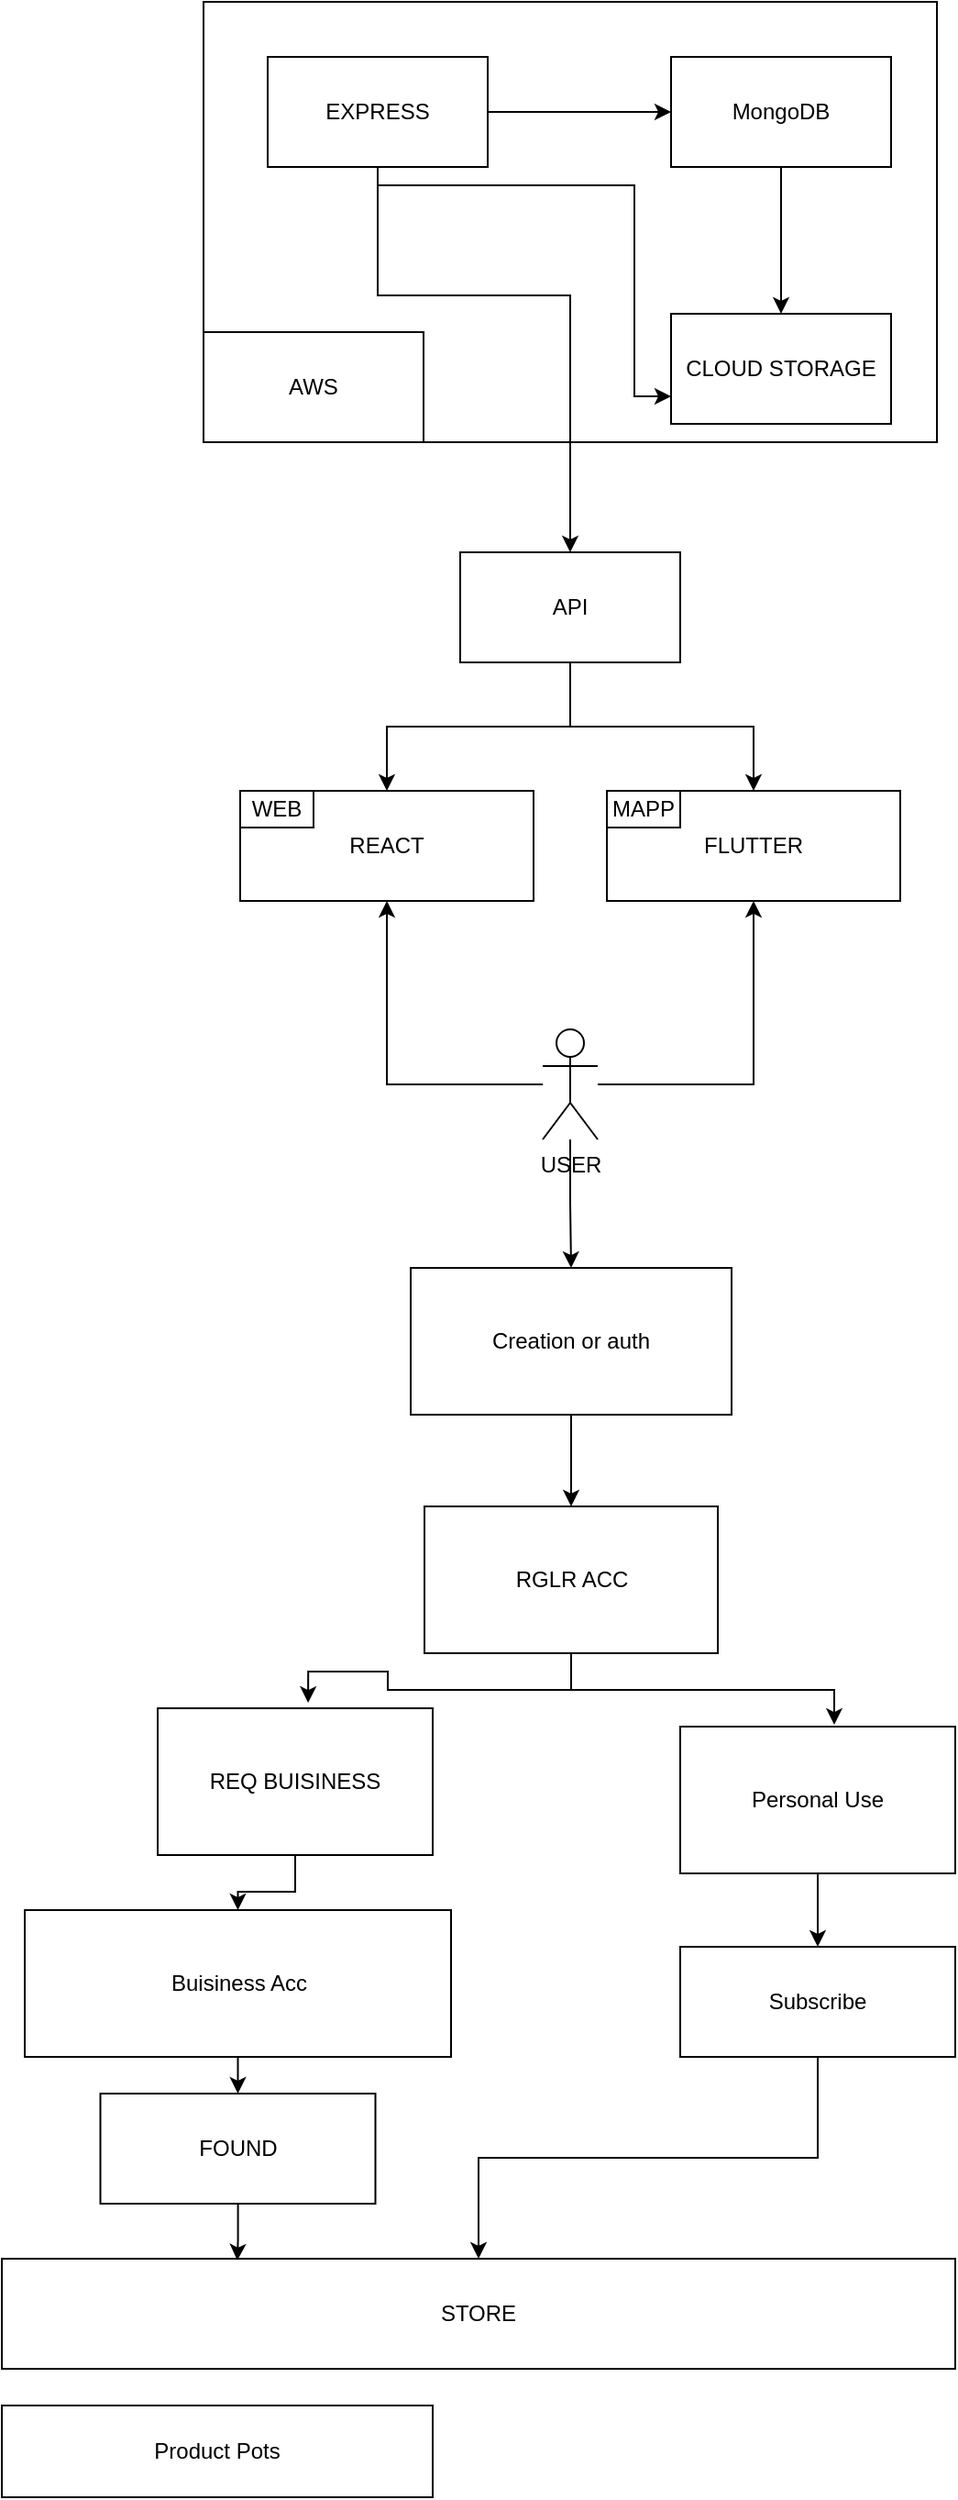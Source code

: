 <mxfile version="15.5.4" type="github">
  <diagram id="OcJFh2Heht5LoRukSj09" name="Page-1">
    <mxGraphModel dx="868" dy="1582" grid="1" gridSize="10" guides="1" tooltips="1" connect="1" arrows="1" fold="1" page="1" pageScale="1" pageWidth="850" pageHeight="1100" math="0" shadow="0">
      <root>
        <mxCell id="0" />
        <mxCell id="1" parent="0" />
        <mxCell id="mhCUlwxRngzx9CdpR7tA-1" value="" style="rounded=0;whiteSpace=wrap;html=1;" parent="1" vertex="1">
          <mxGeometry x="225" y="-1020" width="400" height="240" as="geometry" />
        </mxCell>
        <mxCell id="mhCUlwxRngzx9CdpR7tA-21" style="edgeStyle=orthogonalEdgeStyle;rounded=0;orthogonalLoop=1;jettySize=auto;html=1;" parent="1" source="mhCUlwxRngzx9CdpR7tA-2" target="mhCUlwxRngzx9CdpR7tA-20" edge="1">
          <mxGeometry relative="1" as="geometry" />
        </mxCell>
        <mxCell id="mhCUlwxRngzx9CdpR7tA-2" value="MongoDB" style="rounded=0;whiteSpace=wrap;html=1;" parent="1" vertex="1">
          <mxGeometry x="480" y="-990" width="120" height="60" as="geometry" />
        </mxCell>
        <mxCell id="mhCUlwxRngzx9CdpR7tA-8" value="" style="edgeStyle=orthogonalEdgeStyle;rounded=0;orthogonalLoop=1;jettySize=auto;html=1;" parent="1" source="mhCUlwxRngzx9CdpR7tA-3" target="mhCUlwxRngzx9CdpR7tA-2" edge="1">
          <mxGeometry relative="1" as="geometry" />
        </mxCell>
        <mxCell id="mhCUlwxRngzx9CdpR7tA-9" style="edgeStyle=orthogonalEdgeStyle;rounded=0;orthogonalLoop=1;jettySize=auto;html=1;" parent="1" source="mhCUlwxRngzx9CdpR7tA-3" target="mhCUlwxRngzx9CdpR7tA-7" edge="1">
          <mxGeometry relative="1" as="geometry">
            <Array as="points">
              <mxPoint x="320" y="-860" />
              <mxPoint x="425" y="-860" />
            </Array>
          </mxGeometry>
        </mxCell>
        <mxCell id="mhCUlwxRngzx9CdpR7tA-23" style="edgeStyle=orthogonalEdgeStyle;rounded=0;orthogonalLoop=1;jettySize=auto;html=1;entryX=0;entryY=0.75;entryDx=0;entryDy=0;" parent="1" source="mhCUlwxRngzx9CdpR7tA-3" target="mhCUlwxRngzx9CdpR7tA-20" edge="1">
          <mxGeometry relative="1" as="geometry">
            <Array as="points">
              <mxPoint x="320" y="-920" />
              <mxPoint x="460" y="-920" />
              <mxPoint x="460" y="-805" />
            </Array>
          </mxGeometry>
        </mxCell>
        <mxCell id="mhCUlwxRngzx9CdpR7tA-3" value="EXPRESS" style="rounded=0;whiteSpace=wrap;html=1;" parent="1" vertex="1">
          <mxGeometry x="260" y="-990" width="120" height="60" as="geometry" />
        </mxCell>
        <mxCell id="mhCUlwxRngzx9CdpR7tA-4" value="AWS" style="rounded=0;whiteSpace=wrap;html=1;" parent="1" vertex="1">
          <mxGeometry x="225" y="-840" width="120" height="60" as="geometry" />
        </mxCell>
        <mxCell id="mhCUlwxRngzx9CdpR7tA-5" value="REACT" style="rounded=0;whiteSpace=wrap;html=1;" parent="1" vertex="1">
          <mxGeometry x="245" y="-590" width="160" height="60" as="geometry" />
        </mxCell>
        <mxCell id="mhCUlwxRngzx9CdpR7tA-6" value="FLUTTER" style="rounded=0;whiteSpace=wrap;html=1;" parent="1" vertex="1">
          <mxGeometry x="445" y="-590" width="160" height="60" as="geometry" />
        </mxCell>
        <mxCell id="mhCUlwxRngzx9CdpR7tA-10" style="edgeStyle=orthogonalEdgeStyle;rounded=0;orthogonalLoop=1;jettySize=auto;html=1;entryX=0.5;entryY=0;entryDx=0;entryDy=0;" parent="1" source="mhCUlwxRngzx9CdpR7tA-7" target="mhCUlwxRngzx9CdpR7tA-5" edge="1">
          <mxGeometry relative="1" as="geometry" />
        </mxCell>
        <mxCell id="mhCUlwxRngzx9CdpR7tA-11" style="edgeStyle=orthogonalEdgeStyle;rounded=0;orthogonalLoop=1;jettySize=auto;html=1;" parent="1" source="mhCUlwxRngzx9CdpR7tA-7" target="mhCUlwxRngzx9CdpR7tA-6" edge="1">
          <mxGeometry relative="1" as="geometry" />
        </mxCell>
        <mxCell id="mhCUlwxRngzx9CdpR7tA-7" value="API" style="rounded=0;whiteSpace=wrap;html=1;" parent="1" vertex="1">
          <mxGeometry x="365" y="-720" width="120" height="60" as="geometry" />
        </mxCell>
        <mxCell id="mhCUlwxRngzx9CdpR7tA-15" style="edgeStyle=orthogonalEdgeStyle;rounded=0;orthogonalLoop=1;jettySize=auto;html=1;entryX=0.5;entryY=1;entryDx=0;entryDy=0;" parent="1" source="mhCUlwxRngzx9CdpR7tA-12" target="mhCUlwxRngzx9CdpR7tA-5" edge="1">
          <mxGeometry relative="1" as="geometry" />
        </mxCell>
        <mxCell id="mhCUlwxRngzx9CdpR7tA-17" style="edgeStyle=orthogonalEdgeStyle;rounded=0;orthogonalLoop=1;jettySize=auto;html=1;entryX=0.5;entryY=1;entryDx=0;entryDy=0;" parent="1" source="mhCUlwxRngzx9CdpR7tA-12" target="mhCUlwxRngzx9CdpR7tA-6" edge="1">
          <mxGeometry relative="1" as="geometry" />
        </mxCell>
        <mxCell id="haECpX7TE7RJu7VrboTy-3" style="edgeStyle=orthogonalEdgeStyle;rounded=0;orthogonalLoop=1;jettySize=auto;html=1;" parent="1" source="mhCUlwxRngzx9CdpR7tA-12" target="haECpX7TE7RJu7VrboTy-2" edge="1">
          <mxGeometry relative="1" as="geometry" />
        </mxCell>
        <mxCell id="mhCUlwxRngzx9CdpR7tA-12" value="USER" style="shape=umlActor;verticalLabelPosition=bottom;verticalAlign=top;html=1;outlineConnect=0;" parent="1" vertex="1">
          <mxGeometry x="410" y="-460" width="30" height="60" as="geometry" />
        </mxCell>
        <mxCell id="mhCUlwxRngzx9CdpR7tA-18" value="WEB" style="rounded=0;whiteSpace=wrap;html=1;" parent="1" vertex="1">
          <mxGeometry x="245" y="-590" width="40" height="20" as="geometry" />
        </mxCell>
        <mxCell id="mhCUlwxRngzx9CdpR7tA-19" value="MAPP" style="rounded=0;whiteSpace=wrap;html=1;" parent="1" vertex="1">
          <mxGeometry x="445" y="-590" width="40" height="20" as="geometry" />
        </mxCell>
        <mxCell id="mhCUlwxRngzx9CdpR7tA-20" value="CLOUD STORAGE" style="rounded=0;whiteSpace=wrap;html=1;" parent="1" vertex="1">
          <mxGeometry x="480" y="-850" width="120" height="60" as="geometry" />
        </mxCell>
        <mxCell id="haECpX7TE7RJu7VrboTy-7" value="" style="edgeStyle=orthogonalEdgeStyle;rounded=0;orthogonalLoop=1;jettySize=auto;html=1;" parent="1" source="haECpX7TE7RJu7VrboTy-2" target="haECpX7TE7RJu7VrboTy-4" edge="1">
          <mxGeometry relative="1" as="geometry" />
        </mxCell>
        <mxCell id="haECpX7TE7RJu7VrboTy-2" value="Creation or auth" style="rounded=0;whiteSpace=wrap;html=1;" parent="1" vertex="1">
          <mxGeometry x="338" y="-330" width="175" height="80" as="geometry" />
        </mxCell>
        <mxCell id="haECpX7TE7RJu7VrboTy-9" style="edgeStyle=orthogonalEdgeStyle;rounded=0;orthogonalLoop=1;jettySize=auto;html=1;entryX=0.547;entryY=-0.037;entryDx=0;entryDy=0;entryPerimeter=0;" parent="1" source="haECpX7TE7RJu7VrboTy-4" target="haECpX7TE7RJu7VrboTy-8" edge="1">
          <mxGeometry relative="1" as="geometry" />
        </mxCell>
        <mxCell id="haECpX7TE7RJu7VrboTy-12" style="edgeStyle=orthogonalEdgeStyle;rounded=0;orthogonalLoop=1;jettySize=auto;html=1;entryX=0.56;entryY=-0.012;entryDx=0;entryDy=0;entryPerimeter=0;" parent="1" source="haECpX7TE7RJu7VrboTy-4" target="haECpX7TE7RJu7VrboTy-11" edge="1">
          <mxGeometry relative="1" as="geometry" />
        </mxCell>
        <mxCell id="haECpX7TE7RJu7VrboTy-4" value="RGLR ACC" style="rounded=0;whiteSpace=wrap;html=1;" parent="1" vertex="1">
          <mxGeometry x="345.5" y="-200" width="160" height="80" as="geometry" />
        </mxCell>
        <mxCell id="haECpX7TE7RJu7VrboTy-18" value="" style="edgeStyle=orthogonalEdgeStyle;rounded=0;orthogonalLoop=1;jettySize=auto;html=1;" parent="1" source="haECpX7TE7RJu7VrboTy-5" target="haECpX7TE7RJu7VrboTy-17" edge="1">
          <mxGeometry relative="1" as="geometry" />
        </mxCell>
        <mxCell id="haECpX7TE7RJu7VrboTy-5" value="Buisiness Acc" style="rounded=0;whiteSpace=wrap;html=1;" parent="1" vertex="1">
          <mxGeometry x="127.5" y="20" width="232.5" height="80" as="geometry" />
        </mxCell>
        <mxCell id="haECpX7TE7RJu7VrboTy-10" value="" style="edgeStyle=orthogonalEdgeStyle;rounded=0;orthogonalLoop=1;jettySize=auto;html=1;" parent="1" source="haECpX7TE7RJu7VrboTy-8" target="haECpX7TE7RJu7VrboTy-5" edge="1">
          <mxGeometry relative="1" as="geometry" />
        </mxCell>
        <mxCell id="haECpX7TE7RJu7VrboTy-8" value="REQ BUISINESS" style="rounded=0;whiteSpace=wrap;html=1;" parent="1" vertex="1">
          <mxGeometry x="200" y="-90" width="150" height="80" as="geometry" />
        </mxCell>
        <mxCell id="haECpX7TE7RJu7VrboTy-15" value="" style="edgeStyle=orthogonalEdgeStyle;rounded=0;orthogonalLoop=1;jettySize=auto;html=1;" parent="1" source="haECpX7TE7RJu7VrboTy-11" target="haECpX7TE7RJu7VrboTy-14" edge="1">
          <mxGeometry relative="1" as="geometry" />
        </mxCell>
        <mxCell id="haECpX7TE7RJu7VrboTy-11" value="Personal Use" style="rounded=0;whiteSpace=wrap;html=1;" parent="1" vertex="1">
          <mxGeometry x="485" y="-80" width="150" height="80" as="geometry" />
        </mxCell>
        <mxCell id="haECpX7TE7RJu7VrboTy-13" value="STORE" style="rounded=0;whiteSpace=wrap;html=1;" parent="1" vertex="1">
          <mxGeometry x="115" y="210" width="520" height="60" as="geometry" />
        </mxCell>
        <mxCell id="haECpX7TE7RJu7VrboTy-16" value="" style="edgeStyle=orthogonalEdgeStyle;rounded=0;orthogonalLoop=1;jettySize=auto;html=1;" parent="1" source="haECpX7TE7RJu7VrboTy-14" target="haECpX7TE7RJu7VrboTy-13" edge="1">
          <mxGeometry relative="1" as="geometry" />
        </mxCell>
        <mxCell id="haECpX7TE7RJu7VrboTy-14" value="Subscribe" style="rounded=0;whiteSpace=wrap;html=1;" parent="1" vertex="1">
          <mxGeometry x="485" y="40" width="150" height="60" as="geometry" />
        </mxCell>
        <mxCell id="haECpX7TE7RJu7VrboTy-20" value="" style="edgeStyle=orthogonalEdgeStyle;rounded=0;orthogonalLoop=1;jettySize=auto;html=1;entryX=0.247;entryY=0.015;entryDx=0;entryDy=0;entryPerimeter=0;" parent="1" source="haECpX7TE7RJu7VrboTy-17" target="haECpX7TE7RJu7VrboTy-13" edge="1">
          <mxGeometry relative="1" as="geometry" />
        </mxCell>
        <mxCell id="haECpX7TE7RJu7VrboTy-17" value="FOUND" style="rounded=0;whiteSpace=wrap;html=1;" parent="1" vertex="1">
          <mxGeometry x="168.75" y="120" width="150" height="60" as="geometry" />
        </mxCell>
        <mxCell id="OCWS-tRhN5RSfJbROMwg-1" value="Product Pots" style="rounded=0;whiteSpace=wrap;html=1;" vertex="1" parent="1">
          <mxGeometry x="115" y="290" width="235" height="50" as="geometry" />
        </mxCell>
      </root>
    </mxGraphModel>
  </diagram>
</mxfile>
